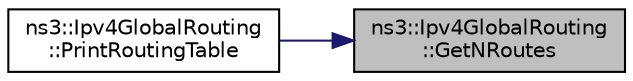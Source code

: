 digraph "ns3::Ipv4GlobalRouting::GetNRoutes"
{
 // LATEX_PDF_SIZE
  edge [fontname="Helvetica",fontsize="10",labelfontname="Helvetica",labelfontsize="10"];
  node [fontname="Helvetica",fontsize="10",shape=record];
  rankdir="RL";
  Node1 [label="ns3::Ipv4GlobalRouting\l::GetNRoutes",height=0.2,width=0.4,color="black", fillcolor="grey75", style="filled", fontcolor="black",tooltip="Get the number of individual unicast routes that have been added to the routing table."];
  Node1 -> Node2 [dir="back",color="midnightblue",fontsize="10",style="solid",fontname="Helvetica"];
  Node2 [label="ns3::Ipv4GlobalRouting\l::PrintRoutingTable",height=0.2,width=0.4,color="black", fillcolor="white", style="filled",URL="$classns3_1_1_ipv4_global_routing.html#adaedde00acbc6610478d146a92f76ab4",tooltip="Print the Routing Table entries."];
}
